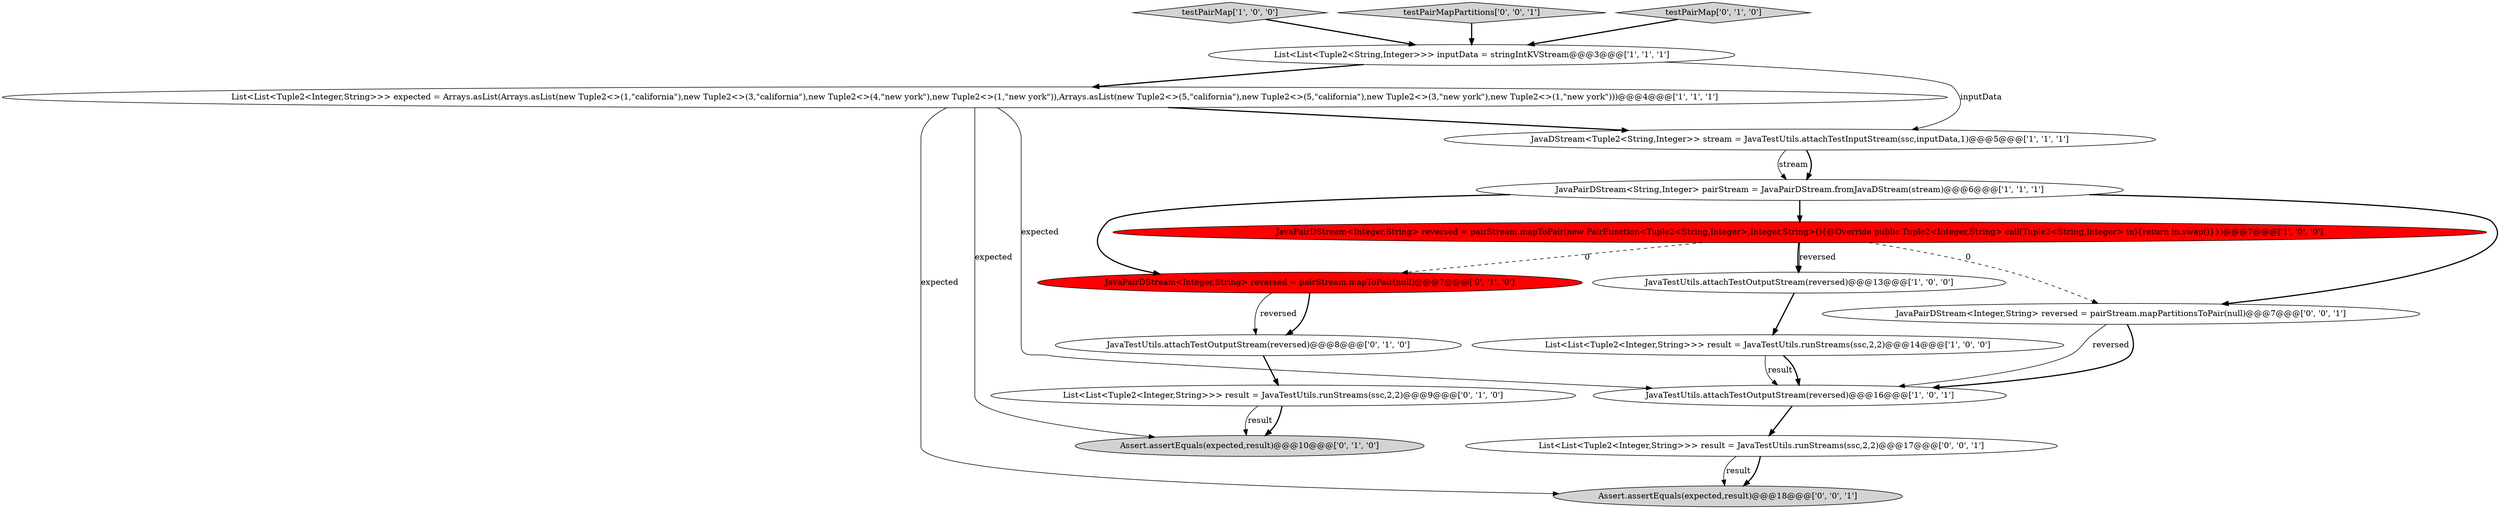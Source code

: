 digraph {
2 [style = filled, label = "List<List<Tuple2<Integer,String>>> expected = Arrays.asList(Arrays.asList(new Tuple2<>(1,\"california\"),new Tuple2<>(3,\"california\"),new Tuple2<>(4,\"new york\"),new Tuple2<>(1,\"new york\")),Arrays.asList(new Tuple2<>(5,\"california\"),new Tuple2<>(5,\"california\"),new Tuple2<>(3,\"new york\"),new Tuple2<>(1,\"new york\")))@@@4@@@['1', '1', '1']", fillcolor = white, shape = ellipse image = "AAA0AAABBB1BBB"];
10 [style = filled, label = "List<List<Tuple2<Integer,String>>> result = JavaTestUtils.runStreams(ssc,2,2)@@@9@@@['0', '1', '0']", fillcolor = white, shape = ellipse image = "AAA0AAABBB2BBB"];
0 [style = filled, label = "JavaTestUtils.attachTestOutputStream(reversed)@@@16@@@['1', '0', '1']", fillcolor = white, shape = ellipse image = "AAA0AAABBB1BBB"];
5 [style = filled, label = "JavaPairDStream<String,Integer> pairStream = JavaPairDStream.fromJavaDStream(stream)@@@6@@@['1', '1', '1']", fillcolor = white, shape = ellipse image = "AAA0AAABBB1BBB"];
15 [style = filled, label = "JavaPairDStream<Integer,String> reversed = pairStream.mapPartitionsToPair(null)@@@7@@@['0', '0', '1']", fillcolor = white, shape = ellipse image = "AAA0AAABBB3BBB"];
6 [style = filled, label = "JavaPairDStream<Integer,String> reversed = pairStream.mapToPair(new PairFunction<Tuple2<String,Integer>,Integer,String>(){@Override public Tuple2<Integer,String> call(Tuple2<String,Integer> in){return in.swap()}})@@@7@@@['1', '0', '0']", fillcolor = red, shape = ellipse image = "AAA1AAABBB1BBB"];
4 [style = filled, label = "List<List<Tuple2<String,Integer>>> inputData = stringIntKVStream@@@3@@@['1', '1', '1']", fillcolor = white, shape = ellipse image = "AAA0AAABBB1BBB"];
16 [style = filled, label = "List<List<Tuple2<Integer,String>>> result = JavaTestUtils.runStreams(ssc,2,2)@@@17@@@['0', '0', '1']", fillcolor = white, shape = ellipse image = "AAA0AAABBB3BBB"];
3 [style = filled, label = "testPairMap['1', '0', '0']", fillcolor = lightgray, shape = diamond image = "AAA0AAABBB1BBB"];
9 [style = filled, label = "JavaTestUtils.attachTestOutputStream(reversed)@@@8@@@['0', '1', '0']", fillcolor = white, shape = ellipse image = "AAA0AAABBB2BBB"];
7 [style = filled, label = "JavaTestUtils.attachTestOutputStream(reversed)@@@13@@@['1', '0', '0']", fillcolor = white, shape = ellipse image = "AAA0AAABBB1BBB"];
11 [style = filled, label = "JavaPairDStream<Integer,String> reversed = pairStream.mapToPair(null)@@@7@@@['0', '1', '0']", fillcolor = red, shape = ellipse image = "AAA1AAABBB2BBB"];
14 [style = filled, label = "testPairMapPartitions['0', '0', '1']", fillcolor = lightgray, shape = diamond image = "AAA0AAABBB3BBB"];
12 [style = filled, label = "testPairMap['0', '1', '0']", fillcolor = lightgray, shape = diamond image = "AAA0AAABBB2BBB"];
8 [style = filled, label = "JavaDStream<Tuple2<String,Integer>> stream = JavaTestUtils.attachTestInputStream(ssc,inputData,1)@@@5@@@['1', '1', '1']", fillcolor = white, shape = ellipse image = "AAA0AAABBB1BBB"];
17 [style = filled, label = "Assert.assertEquals(expected,result)@@@18@@@['0', '0', '1']", fillcolor = lightgray, shape = ellipse image = "AAA0AAABBB3BBB"];
1 [style = filled, label = "List<List<Tuple2<Integer,String>>> result = JavaTestUtils.runStreams(ssc,2,2)@@@14@@@['1', '0', '0']", fillcolor = white, shape = ellipse image = "AAA0AAABBB1BBB"];
13 [style = filled, label = "Assert.assertEquals(expected,result)@@@10@@@['0', '1', '0']", fillcolor = lightgray, shape = ellipse image = "AAA0AAABBB2BBB"];
0->16 [style = bold, label=""];
7->1 [style = bold, label=""];
2->17 [style = solid, label="expected"];
6->11 [style = dashed, label="0"];
2->0 [style = solid, label="expected"];
5->15 [style = bold, label=""];
1->0 [style = solid, label="result"];
15->0 [style = solid, label="reversed"];
4->2 [style = bold, label=""];
1->0 [style = bold, label=""];
9->10 [style = bold, label=""];
16->17 [style = bold, label=""];
11->9 [style = bold, label=""];
3->4 [style = bold, label=""];
16->17 [style = solid, label="result"];
4->8 [style = solid, label="inputData"];
11->9 [style = solid, label="reversed"];
5->6 [style = bold, label=""];
8->5 [style = bold, label=""];
10->13 [style = bold, label=""];
12->4 [style = bold, label=""];
6->7 [style = solid, label="reversed"];
6->15 [style = dashed, label="0"];
15->0 [style = bold, label=""];
8->5 [style = solid, label="stream"];
2->13 [style = solid, label="expected"];
5->11 [style = bold, label=""];
6->7 [style = bold, label=""];
10->13 [style = solid, label="result"];
2->8 [style = bold, label=""];
14->4 [style = bold, label=""];
}

